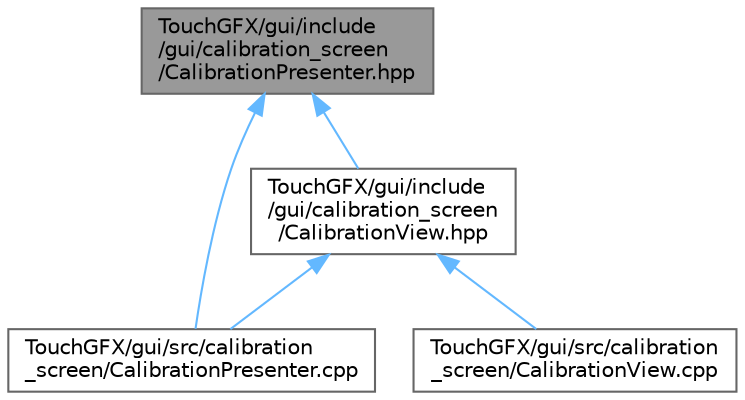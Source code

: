 digraph "TouchGFX/gui/include/gui/calibration_screen/CalibrationPresenter.hpp"
{
 // LATEX_PDF_SIZE
  bgcolor="transparent";
  edge [fontname=Helvetica,fontsize=10,labelfontname=Helvetica,labelfontsize=10];
  node [fontname=Helvetica,fontsize=10,shape=box,height=0.2,width=0.4];
  Node1 [id="Node000001",label="TouchGFX/gui/include\l/gui/calibration_screen\l/CalibrationPresenter.hpp",height=0.2,width=0.4,color="gray40", fillcolor="grey60", style="filled", fontcolor="black",tooltip=" "];
  Node1 -> Node2 [id="edge1_Node000001_Node000002",dir="back",color="steelblue1",style="solid",tooltip=" "];
  Node2 [id="Node000002",label="TouchGFX/gui/include\l/gui/calibration_screen\l/CalibrationView.hpp",height=0.2,width=0.4,color="grey40", fillcolor="white", style="filled",URL="$_calibration_view_8hpp.html",tooltip=" "];
  Node2 -> Node3 [id="edge2_Node000002_Node000003",dir="back",color="steelblue1",style="solid",tooltip=" "];
  Node3 [id="Node000003",label="TouchGFX/gui/src/calibration\l_screen/CalibrationPresenter.cpp",height=0.2,width=0.4,color="grey40", fillcolor="white", style="filled",URL="$_calibration_presenter_8cpp.html",tooltip=" "];
  Node2 -> Node4 [id="edge3_Node000002_Node000004",dir="back",color="steelblue1",style="solid",tooltip=" "];
  Node4 [id="Node000004",label="TouchGFX/gui/src/calibration\l_screen/CalibrationView.cpp",height=0.2,width=0.4,color="grey40", fillcolor="white", style="filled",URL="$_calibration_view_8cpp.html",tooltip=" "];
  Node1 -> Node3 [id="edge4_Node000001_Node000003",dir="back",color="steelblue1",style="solid",tooltip=" "];
}
